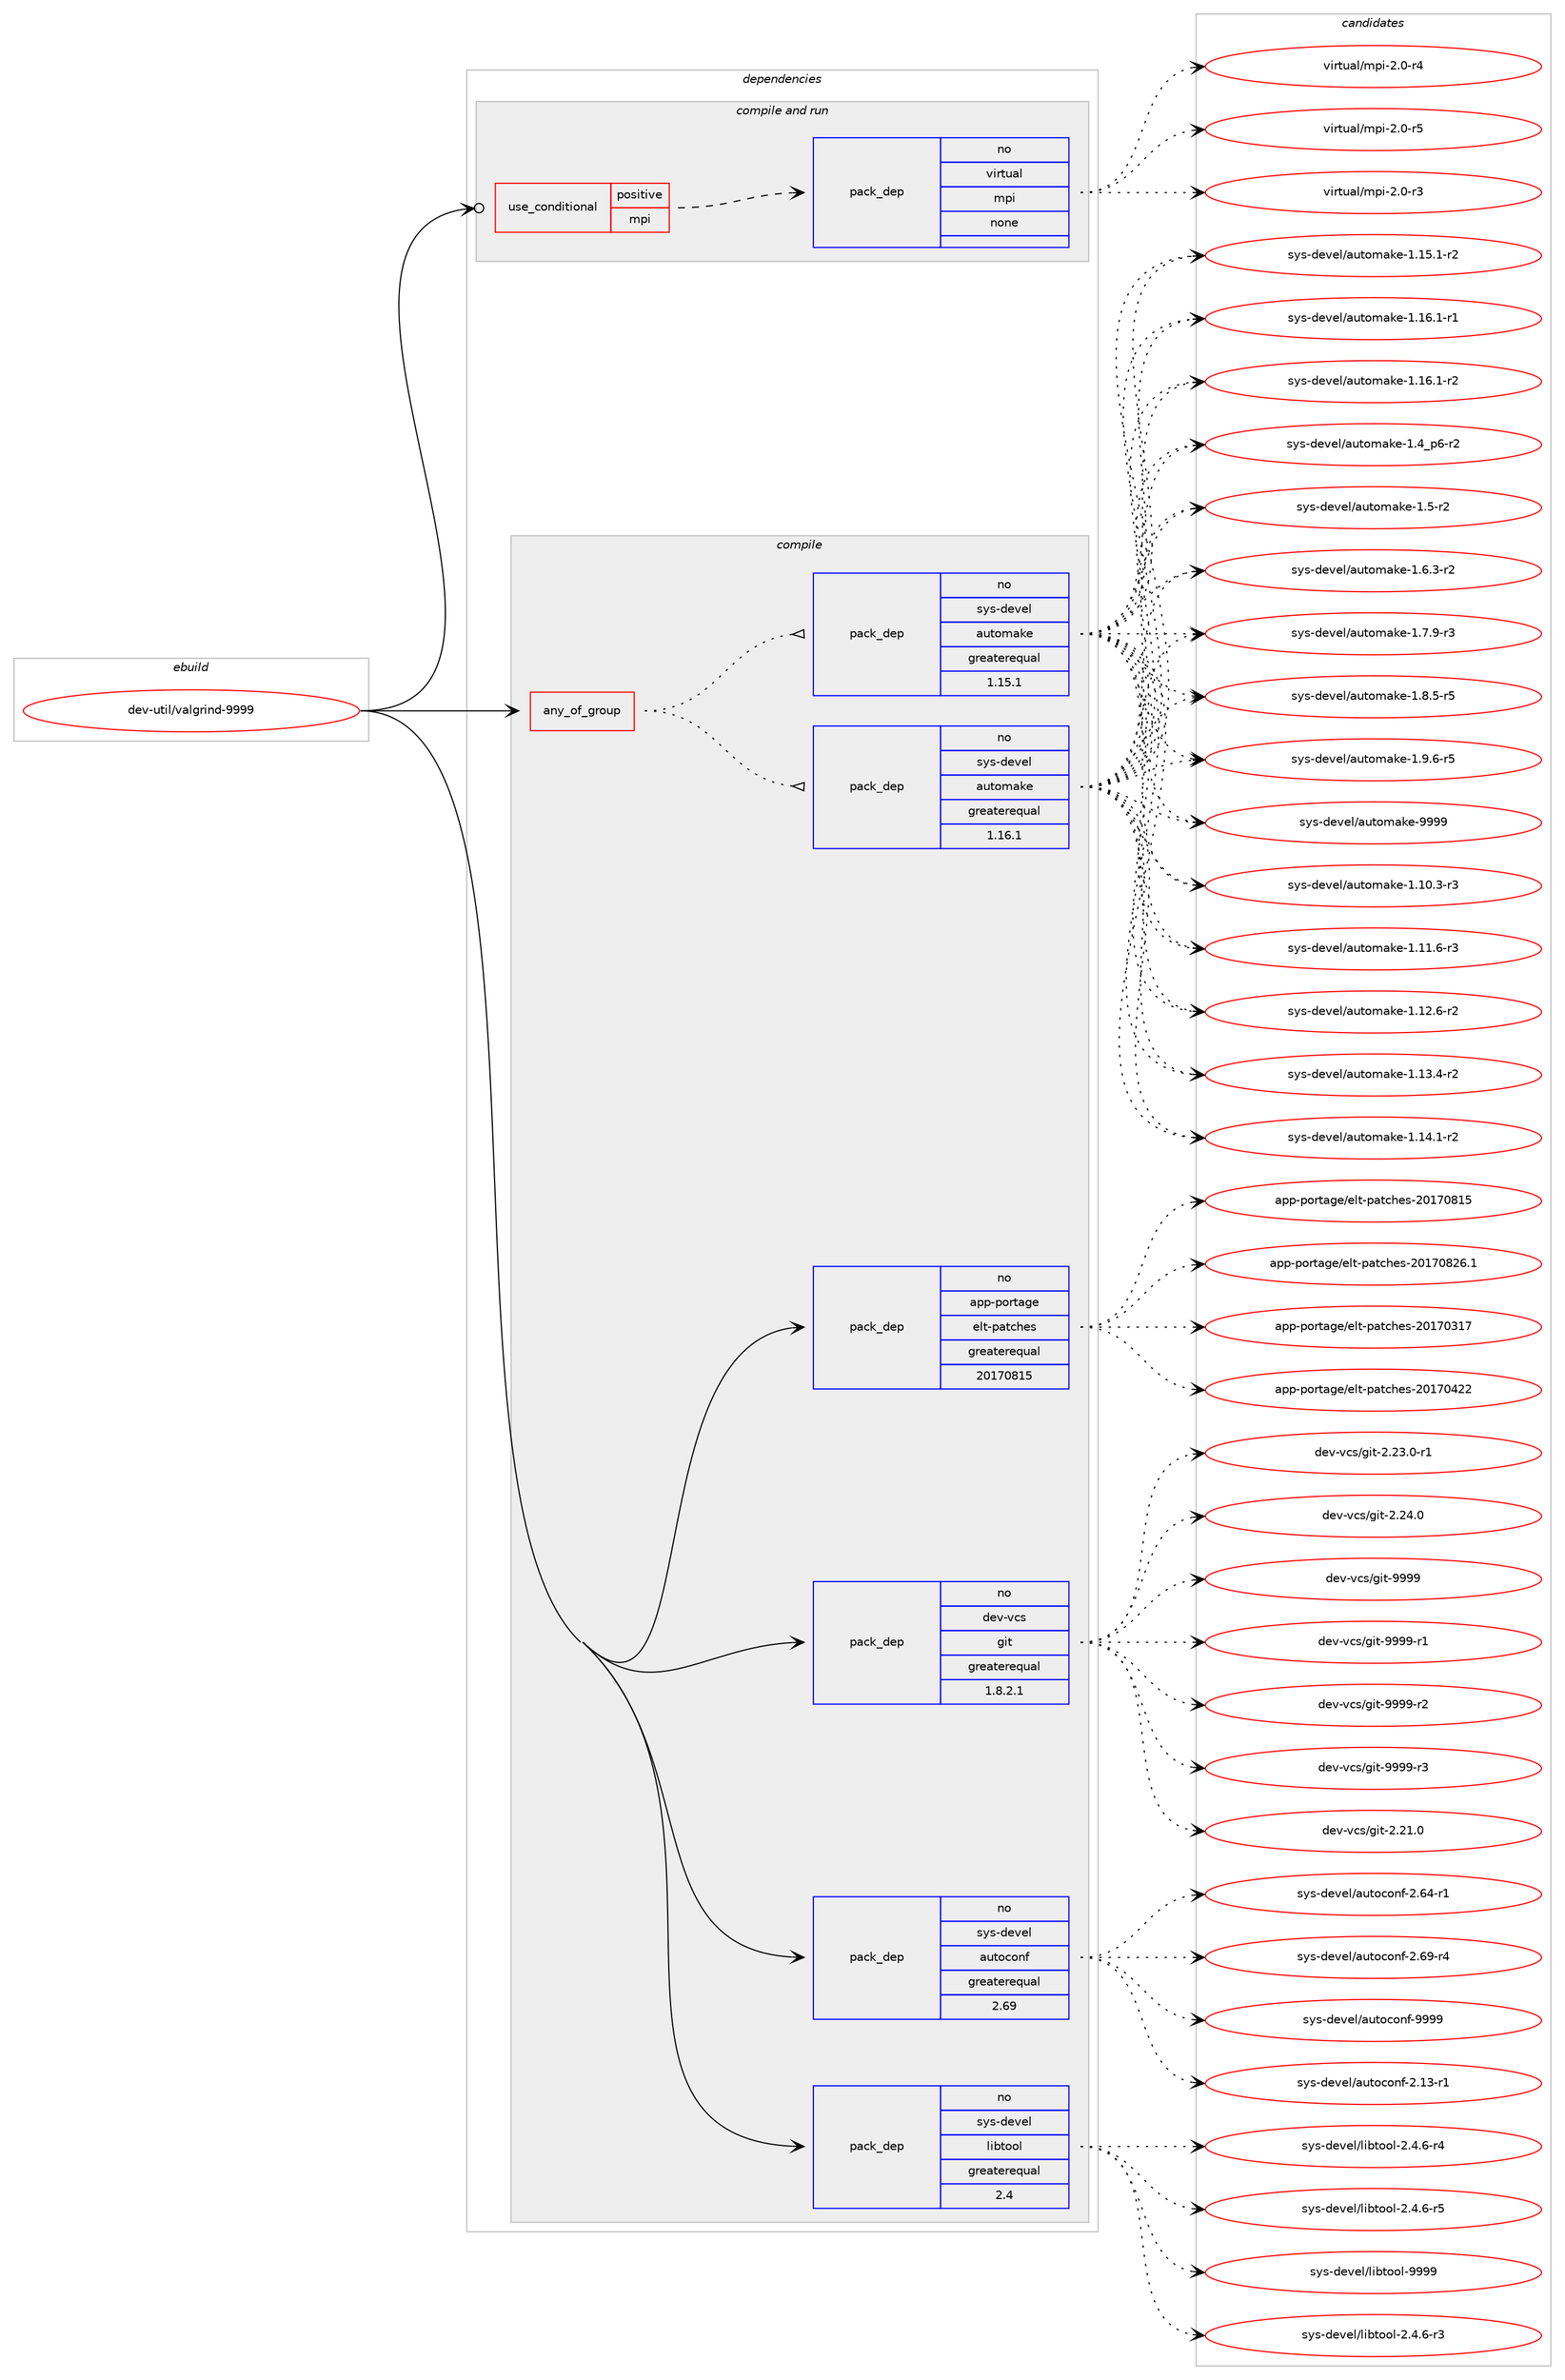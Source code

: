 digraph prolog {

# *************
# Graph options
# *************

newrank=true;
concentrate=true;
compound=true;
graph [rankdir=LR,fontname=Helvetica,fontsize=10,ranksep=1.5];#, ranksep=2.5, nodesep=0.2];
edge  [arrowhead=vee];
node  [fontname=Helvetica,fontsize=10];

# **********
# The ebuild
# **********

subgraph cluster_leftcol {
color=gray;
rank=same;
label=<<i>ebuild</i>>;
id [label="dev-util/valgrind-9999", color=red, width=4, href="../dev-util/valgrind-9999.svg"];
}

# ****************
# The dependencies
# ****************

subgraph cluster_midcol {
color=gray;
label=<<i>dependencies</i>>;
subgraph cluster_compile {
fillcolor="#eeeeee";
style=filled;
label=<<i>compile</i>>;
subgraph any11835 {
dependency732721 [label=<<TABLE BORDER="0" CELLBORDER="1" CELLSPACING="0" CELLPADDING="4"><TR><TD CELLPADDING="10">any_of_group</TD></TR></TABLE>>, shape=none, color=red];subgraph pack537065 {
dependency732722 [label=<<TABLE BORDER="0" CELLBORDER="1" CELLSPACING="0" CELLPADDING="4" WIDTH="220"><TR><TD ROWSPAN="6" CELLPADDING="30">pack_dep</TD></TR><TR><TD WIDTH="110">no</TD></TR><TR><TD>sys-devel</TD></TR><TR><TD>automake</TD></TR><TR><TD>greaterequal</TD></TR><TR><TD>1.16.1</TD></TR></TABLE>>, shape=none, color=blue];
}
dependency732721:e -> dependency732722:w [weight=20,style="dotted",arrowhead="oinv"];
subgraph pack537066 {
dependency732723 [label=<<TABLE BORDER="0" CELLBORDER="1" CELLSPACING="0" CELLPADDING="4" WIDTH="220"><TR><TD ROWSPAN="6" CELLPADDING="30">pack_dep</TD></TR><TR><TD WIDTH="110">no</TD></TR><TR><TD>sys-devel</TD></TR><TR><TD>automake</TD></TR><TR><TD>greaterequal</TD></TR><TR><TD>1.15.1</TD></TR></TABLE>>, shape=none, color=blue];
}
dependency732721:e -> dependency732723:w [weight=20,style="dotted",arrowhead="oinv"];
}
id:e -> dependency732721:w [weight=20,style="solid",arrowhead="vee"];
subgraph pack537067 {
dependency732724 [label=<<TABLE BORDER="0" CELLBORDER="1" CELLSPACING="0" CELLPADDING="4" WIDTH="220"><TR><TD ROWSPAN="6" CELLPADDING="30">pack_dep</TD></TR><TR><TD WIDTH="110">no</TD></TR><TR><TD>app-portage</TD></TR><TR><TD>elt-patches</TD></TR><TR><TD>greaterequal</TD></TR><TR><TD>20170815</TD></TR></TABLE>>, shape=none, color=blue];
}
id:e -> dependency732724:w [weight=20,style="solid",arrowhead="vee"];
subgraph pack537068 {
dependency732725 [label=<<TABLE BORDER="0" CELLBORDER="1" CELLSPACING="0" CELLPADDING="4" WIDTH="220"><TR><TD ROWSPAN="6" CELLPADDING="30">pack_dep</TD></TR><TR><TD WIDTH="110">no</TD></TR><TR><TD>dev-vcs</TD></TR><TR><TD>git</TD></TR><TR><TD>greaterequal</TD></TR><TR><TD>1.8.2.1</TD></TR></TABLE>>, shape=none, color=blue];
}
id:e -> dependency732725:w [weight=20,style="solid",arrowhead="vee"];
subgraph pack537069 {
dependency732726 [label=<<TABLE BORDER="0" CELLBORDER="1" CELLSPACING="0" CELLPADDING="4" WIDTH="220"><TR><TD ROWSPAN="6" CELLPADDING="30">pack_dep</TD></TR><TR><TD WIDTH="110">no</TD></TR><TR><TD>sys-devel</TD></TR><TR><TD>autoconf</TD></TR><TR><TD>greaterequal</TD></TR><TR><TD>2.69</TD></TR></TABLE>>, shape=none, color=blue];
}
id:e -> dependency732726:w [weight=20,style="solid",arrowhead="vee"];
subgraph pack537070 {
dependency732727 [label=<<TABLE BORDER="0" CELLBORDER="1" CELLSPACING="0" CELLPADDING="4" WIDTH="220"><TR><TD ROWSPAN="6" CELLPADDING="30">pack_dep</TD></TR><TR><TD WIDTH="110">no</TD></TR><TR><TD>sys-devel</TD></TR><TR><TD>libtool</TD></TR><TR><TD>greaterequal</TD></TR><TR><TD>2.4</TD></TR></TABLE>>, shape=none, color=blue];
}
id:e -> dependency732727:w [weight=20,style="solid",arrowhead="vee"];
}
subgraph cluster_compileandrun {
fillcolor="#eeeeee";
style=filled;
label=<<i>compile and run</i>>;
subgraph cond183442 {
dependency732728 [label=<<TABLE BORDER="0" CELLBORDER="1" CELLSPACING="0" CELLPADDING="4"><TR><TD ROWSPAN="3" CELLPADDING="10">use_conditional</TD></TR><TR><TD>positive</TD></TR><TR><TD>mpi</TD></TR></TABLE>>, shape=none, color=red];
subgraph pack537071 {
dependency732729 [label=<<TABLE BORDER="0" CELLBORDER="1" CELLSPACING="0" CELLPADDING="4" WIDTH="220"><TR><TD ROWSPAN="6" CELLPADDING="30">pack_dep</TD></TR><TR><TD WIDTH="110">no</TD></TR><TR><TD>virtual</TD></TR><TR><TD>mpi</TD></TR><TR><TD>none</TD></TR><TR><TD></TD></TR></TABLE>>, shape=none, color=blue];
}
dependency732728:e -> dependency732729:w [weight=20,style="dashed",arrowhead="vee"];
}
id:e -> dependency732728:w [weight=20,style="solid",arrowhead="odotvee"];
}
subgraph cluster_run {
fillcolor="#eeeeee";
style=filled;
label=<<i>run</i>>;
}
}

# **************
# The candidates
# **************

subgraph cluster_choices {
rank=same;
color=gray;
label=<<i>candidates</i>>;

subgraph choice537065 {
color=black;
nodesep=1;
choice11512111545100101118101108479711711611110997107101454946494846514511451 [label="sys-devel/automake-1.10.3-r3", color=red, width=4,href="../sys-devel/automake-1.10.3-r3.svg"];
choice11512111545100101118101108479711711611110997107101454946494946544511451 [label="sys-devel/automake-1.11.6-r3", color=red, width=4,href="../sys-devel/automake-1.11.6-r3.svg"];
choice11512111545100101118101108479711711611110997107101454946495046544511450 [label="sys-devel/automake-1.12.6-r2", color=red, width=4,href="../sys-devel/automake-1.12.6-r2.svg"];
choice11512111545100101118101108479711711611110997107101454946495146524511450 [label="sys-devel/automake-1.13.4-r2", color=red, width=4,href="../sys-devel/automake-1.13.4-r2.svg"];
choice11512111545100101118101108479711711611110997107101454946495246494511450 [label="sys-devel/automake-1.14.1-r2", color=red, width=4,href="../sys-devel/automake-1.14.1-r2.svg"];
choice11512111545100101118101108479711711611110997107101454946495346494511450 [label="sys-devel/automake-1.15.1-r2", color=red, width=4,href="../sys-devel/automake-1.15.1-r2.svg"];
choice11512111545100101118101108479711711611110997107101454946495446494511449 [label="sys-devel/automake-1.16.1-r1", color=red, width=4,href="../sys-devel/automake-1.16.1-r1.svg"];
choice11512111545100101118101108479711711611110997107101454946495446494511450 [label="sys-devel/automake-1.16.1-r2", color=red, width=4,href="../sys-devel/automake-1.16.1-r2.svg"];
choice115121115451001011181011084797117116111109971071014549465295112544511450 [label="sys-devel/automake-1.4_p6-r2", color=red, width=4,href="../sys-devel/automake-1.4_p6-r2.svg"];
choice11512111545100101118101108479711711611110997107101454946534511450 [label="sys-devel/automake-1.5-r2", color=red, width=4,href="../sys-devel/automake-1.5-r2.svg"];
choice115121115451001011181011084797117116111109971071014549465446514511450 [label="sys-devel/automake-1.6.3-r2", color=red, width=4,href="../sys-devel/automake-1.6.3-r2.svg"];
choice115121115451001011181011084797117116111109971071014549465546574511451 [label="sys-devel/automake-1.7.9-r3", color=red, width=4,href="../sys-devel/automake-1.7.9-r3.svg"];
choice115121115451001011181011084797117116111109971071014549465646534511453 [label="sys-devel/automake-1.8.5-r5", color=red, width=4,href="../sys-devel/automake-1.8.5-r5.svg"];
choice115121115451001011181011084797117116111109971071014549465746544511453 [label="sys-devel/automake-1.9.6-r5", color=red, width=4,href="../sys-devel/automake-1.9.6-r5.svg"];
choice115121115451001011181011084797117116111109971071014557575757 [label="sys-devel/automake-9999", color=red, width=4,href="../sys-devel/automake-9999.svg"];
dependency732722:e -> choice11512111545100101118101108479711711611110997107101454946494846514511451:w [style=dotted,weight="100"];
dependency732722:e -> choice11512111545100101118101108479711711611110997107101454946494946544511451:w [style=dotted,weight="100"];
dependency732722:e -> choice11512111545100101118101108479711711611110997107101454946495046544511450:w [style=dotted,weight="100"];
dependency732722:e -> choice11512111545100101118101108479711711611110997107101454946495146524511450:w [style=dotted,weight="100"];
dependency732722:e -> choice11512111545100101118101108479711711611110997107101454946495246494511450:w [style=dotted,weight="100"];
dependency732722:e -> choice11512111545100101118101108479711711611110997107101454946495346494511450:w [style=dotted,weight="100"];
dependency732722:e -> choice11512111545100101118101108479711711611110997107101454946495446494511449:w [style=dotted,weight="100"];
dependency732722:e -> choice11512111545100101118101108479711711611110997107101454946495446494511450:w [style=dotted,weight="100"];
dependency732722:e -> choice115121115451001011181011084797117116111109971071014549465295112544511450:w [style=dotted,weight="100"];
dependency732722:e -> choice11512111545100101118101108479711711611110997107101454946534511450:w [style=dotted,weight="100"];
dependency732722:e -> choice115121115451001011181011084797117116111109971071014549465446514511450:w [style=dotted,weight="100"];
dependency732722:e -> choice115121115451001011181011084797117116111109971071014549465546574511451:w [style=dotted,weight="100"];
dependency732722:e -> choice115121115451001011181011084797117116111109971071014549465646534511453:w [style=dotted,weight="100"];
dependency732722:e -> choice115121115451001011181011084797117116111109971071014549465746544511453:w [style=dotted,weight="100"];
dependency732722:e -> choice115121115451001011181011084797117116111109971071014557575757:w [style=dotted,weight="100"];
}
subgraph choice537066 {
color=black;
nodesep=1;
choice11512111545100101118101108479711711611110997107101454946494846514511451 [label="sys-devel/automake-1.10.3-r3", color=red, width=4,href="../sys-devel/automake-1.10.3-r3.svg"];
choice11512111545100101118101108479711711611110997107101454946494946544511451 [label="sys-devel/automake-1.11.6-r3", color=red, width=4,href="../sys-devel/automake-1.11.6-r3.svg"];
choice11512111545100101118101108479711711611110997107101454946495046544511450 [label="sys-devel/automake-1.12.6-r2", color=red, width=4,href="../sys-devel/automake-1.12.6-r2.svg"];
choice11512111545100101118101108479711711611110997107101454946495146524511450 [label="sys-devel/automake-1.13.4-r2", color=red, width=4,href="../sys-devel/automake-1.13.4-r2.svg"];
choice11512111545100101118101108479711711611110997107101454946495246494511450 [label="sys-devel/automake-1.14.1-r2", color=red, width=4,href="../sys-devel/automake-1.14.1-r2.svg"];
choice11512111545100101118101108479711711611110997107101454946495346494511450 [label="sys-devel/automake-1.15.1-r2", color=red, width=4,href="../sys-devel/automake-1.15.1-r2.svg"];
choice11512111545100101118101108479711711611110997107101454946495446494511449 [label="sys-devel/automake-1.16.1-r1", color=red, width=4,href="../sys-devel/automake-1.16.1-r1.svg"];
choice11512111545100101118101108479711711611110997107101454946495446494511450 [label="sys-devel/automake-1.16.1-r2", color=red, width=4,href="../sys-devel/automake-1.16.1-r2.svg"];
choice115121115451001011181011084797117116111109971071014549465295112544511450 [label="sys-devel/automake-1.4_p6-r2", color=red, width=4,href="../sys-devel/automake-1.4_p6-r2.svg"];
choice11512111545100101118101108479711711611110997107101454946534511450 [label="sys-devel/automake-1.5-r2", color=red, width=4,href="../sys-devel/automake-1.5-r2.svg"];
choice115121115451001011181011084797117116111109971071014549465446514511450 [label="sys-devel/automake-1.6.3-r2", color=red, width=4,href="../sys-devel/automake-1.6.3-r2.svg"];
choice115121115451001011181011084797117116111109971071014549465546574511451 [label="sys-devel/automake-1.7.9-r3", color=red, width=4,href="../sys-devel/automake-1.7.9-r3.svg"];
choice115121115451001011181011084797117116111109971071014549465646534511453 [label="sys-devel/automake-1.8.5-r5", color=red, width=4,href="../sys-devel/automake-1.8.5-r5.svg"];
choice115121115451001011181011084797117116111109971071014549465746544511453 [label="sys-devel/automake-1.9.6-r5", color=red, width=4,href="../sys-devel/automake-1.9.6-r5.svg"];
choice115121115451001011181011084797117116111109971071014557575757 [label="sys-devel/automake-9999", color=red, width=4,href="../sys-devel/automake-9999.svg"];
dependency732723:e -> choice11512111545100101118101108479711711611110997107101454946494846514511451:w [style=dotted,weight="100"];
dependency732723:e -> choice11512111545100101118101108479711711611110997107101454946494946544511451:w [style=dotted,weight="100"];
dependency732723:e -> choice11512111545100101118101108479711711611110997107101454946495046544511450:w [style=dotted,weight="100"];
dependency732723:e -> choice11512111545100101118101108479711711611110997107101454946495146524511450:w [style=dotted,weight="100"];
dependency732723:e -> choice11512111545100101118101108479711711611110997107101454946495246494511450:w [style=dotted,weight="100"];
dependency732723:e -> choice11512111545100101118101108479711711611110997107101454946495346494511450:w [style=dotted,weight="100"];
dependency732723:e -> choice11512111545100101118101108479711711611110997107101454946495446494511449:w [style=dotted,weight="100"];
dependency732723:e -> choice11512111545100101118101108479711711611110997107101454946495446494511450:w [style=dotted,weight="100"];
dependency732723:e -> choice115121115451001011181011084797117116111109971071014549465295112544511450:w [style=dotted,weight="100"];
dependency732723:e -> choice11512111545100101118101108479711711611110997107101454946534511450:w [style=dotted,weight="100"];
dependency732723:e -> choice115121115451001011181011084797117116111109971071014549465446514511450:w [style=dotted,weight="100"];
dependency732723:e -> choice115121115451001011181011084797117116111109971071014549465546574511451:w [style=dotted,weight="100"];
dependency732723:e -> choice115121115451001011181011084797117116111109971071014549465646534511453:w [style=dotted,weight="100"];
dependency732723:e -> choice115121115451001011181011084797117116111109971071014549465746544511453:w [style=dotted,weight="100"];
dependency732723:e -> choice115121115451001011181011084797117116111109971071014557575757:w [style=dotted,weight="100"];
}
subgraph choice537067 {
color=black;
nodesep=1;
choice97112112451121111141169710310147101108116451129711699104101115455048495548514955 [label="app-portage/elt-patches-20170317", color=red, width=4,href="../app-portage/elt-patches-20170317.svg"];
choice97112112451121111141169710310147101108116451129711699104101115455048495548525050 [label="app-portage/elt-patches-20170422", color=red, width=4,href="../app-portage/elt-patches-20170422.svg"];
choice97112112451121111141169710310147101108116451129711699104101115455048495548564953 [label="app-portage/elt-patches-20170815", color=red, width=4,href="../app-portage/elt-patches-20170815.svg"];
choice971121124511211111411697103101471011081164511297116991041011154550484955485650544649 [label="app-portage/elt-patches-20170826.1", color=red, width=4,href="../app-portage/elt-patches-20170826.1.svg"];
dependency732724:e -> choice97112112451121111141169710310147101108116451129711699104101115455048495548514955:w [style=dotted,weight="100"];
dependency732724:e -> choice97112112451121111141169710310147101108116451129711699104101115455048495548525050:w [style=dotted,weight="100"];
dependency732724:e -> choice97112112451121111141169710310147101108116451129711699104101115455048495548564953:w [style=dotted,weight="100"];
dependency732724:e -> choice971121124511211111411697103101471011081164511297116991041011154550484955485650544649:w [style=dotted,weight="100"];
}
subgraph choice537068 {
color=black;
nodesep=1;
choice10010111845118991154710310511645504650494648 [label="dev-vcs/git-2.21.0", color=red, width=4,href="../dev-vcs/git-2.21.0.svg"];
choice100101118451189911547103105116455046505146484511449 [label="dev-vcs/git-2.23.0-r1", color=red, width=4,href="../dev-vcs/git-2.23.0-r1.svg"];
choice10010111845118991154710310511645504650524648 [label="dev-vcs/git-2.24.0", color=red, width=4,href="../dev-vcs/git-2.24.0.svg"];
choice1001011184511899115471031051164557575757 [label="dev-vcs/git-9999", color=red, width=4,href="../dev-vcs/git-9999.svg"];
choice10010111845118991154710310511645575757574511449 [label="dev-vcs/git-9999-r1", color=red, width=4,href="../dev-vcs/git-9999-r1.svg"];
choice10010111845118991154710310511645575757574511450 [label="dev-vcs/git-9999-r2", color=red, width=4,href="../dev-vcs/git-9999-r2.svg"];
choice10010111845118991154710310511645575757574511451 [label="dev-vcs/git-9999-r3", color=red, width=4,href="../dev-vcs/git-9999-r3.svg"];
dependency732725:e -> choice10010111845118991154710310511645504650494648:w [style=dotted,weight="100"];
dependency732725:e -> choice100101118451189911547103105116455046505146484511449:w [style=dotted,weight="100"];
dependency732725:e -> choice10010111845118991154710310511645504650524648:w [style=dotted,weight="100"];
dependency732725:e -> choice1001011184511899115471031051164557575757:w [style=dotted,weight="100"];
dependency732725:e -> choice10010111845118991154710310511645575757574511449:w [style=dotted,weight="100"];
dependency732725:e -> choice10010111845118991154710310511645575757574511450:w [style=dotted,weight="100"];
dependency732725:e -> choice10010111845118991154710310511645575757574511451:w [style=dotted,weight="100"];
}
subgraph choice537069 {
color=black;
nodesep=1;
choice1151211154510010111810110847971171161119911111010245504649514511449 [label="sys-devel/autoconf-2.13-r1", color=red, width=4,href="../sys-devel/autoconf-2.13-r1.svg"];
choice1151211154510010111810110847971171161119911111010245504654524511449 [label="sys-devel/autoconf-2.64-r1", color=red, width=4,href="../sys-devel/autoconf-2.64-r1.svg"];
choice1151211154510010111810110847971171161119911111010245504654574511452 [label="sys-devel/autoconf-2.69-r4", color=red, width=4,href="../sys-devel/autoconf-2.69-r4.svg"];
choice115121115451001011181011084797117116111991111101024557575757 [label="sys-devel/autoconf-9999", color=red, width=4,href="../sys-devel/autoconf-9999.svg"];
dependency732726:e -> choice1151211154510010111810110847971171161119911111010245504649514511449:w [style=dotted,weight="100"];
dependency732726:e -> choice1151211154510010111810110847971171161119911111010245504654524511449:w [style=dotted,weight="100"];
dependency732726:e -> choice1151211154510010111810110847971171161119911111010245504654574511452:w [style=dotted,weight="100"];
dependency732726:e -> choice115121115451001011181011084797117116111991111101024557575757:w [style=dotted,weight="100"];
}
subgraph choice537070 {
color=black;
nodesep=1;
choice1151211154510010111810110847108105981161111111084550465246544511451 [label="sys-devel/libtool-2.4.6-r3", color=red, width=4,href="../sys-devel/libtool-2.4.6-r3.svg"];
choice1151211154510010111810110847108105981161111111084550465246544511452 [label="sys-devel/libtool-2.4.6-r4", color=red, width=4,href="../sys-devel/libtool-2.4.6-r4.svg"];
choice1151211154510010111810110847108105981161111111084550465246544511453 [label="sys-devel/libtool-2.4.6-r5", color=red, width=4,href="../sys-devel/libtool-2.4.6-r5.svg"];
choice1151211154510010111810110847108105981161111111084557575757 [label="sys-devel/libtool-9999", color=red, width=4,href="../sys-devel/libtool-9999.svg"];
dependency732727:e -> choice1151211154510010111810110847108105981161111111084550465246544511451:w [style=dotted,weight="100"];
dependency732727:e -> choice1151211154510010111810110847108105981161111111084550465246544511452:w [style=dotted,weight="100"];
dependency732727:e -> choice1151211154510010111810110847108105981161111111084550465246544511453:w [style=dotted,weight="100"];
dependency732727:e -> choice1151211154510010111810110847108105981161111111084557575757:w [style=dotted,weight="100"];
}
subgraph choice537071 {
color=black;
nodesep=1;
choice1181051141161179710847109112105455046484511451 [label="virtual/mpi-2.0-r3", color=red, width=4,href="../virtual/mpi-2.0-r3.svg"];
choice1181051141161179710847109112105455046484511452 [label="virtual/mpi-2.0-r4", color=red, width=4,href="../virtual/mpi-2.0-r4.svg"];
choice1181051141161179710847109112105455046484511453 [label="virtual/mpi-2.0-r5", color=red, width=4,href="../virtual/mpi-2.0-r5.svg"];
dependency732729:e -> choice1181051141161179710847109112105455046484511451:w [style=dotted,weight="100"];
dependency732729:e -> choice1181051141161179710847109112105455046484511452:w [style=dotted,weight="100"];
dependency732729:e -> choice1181051141161179710847109112105455046484511453:w [style=dotted,weight="100"];
}
}

}
